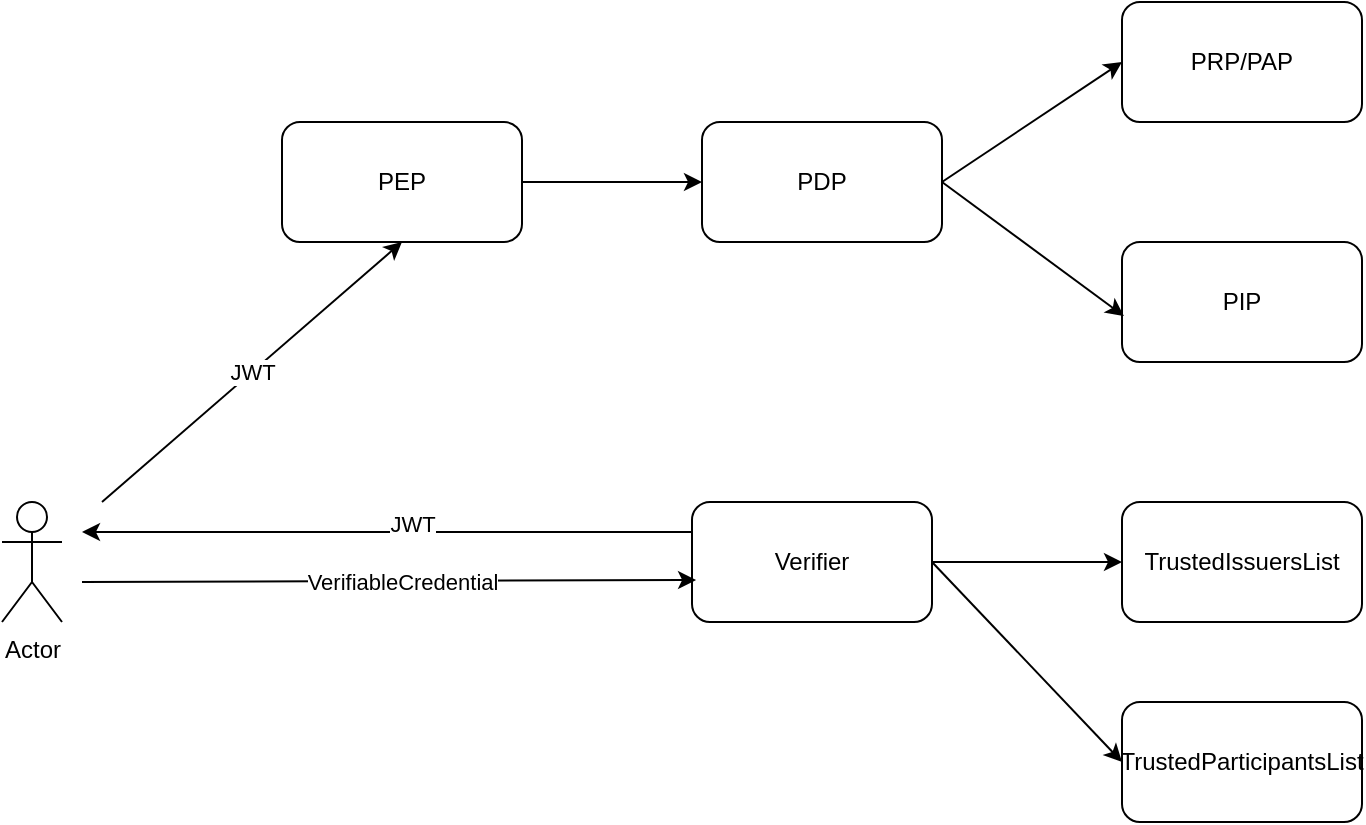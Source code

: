 <mxfile version="21.3.2" type="device">
  <diagram name="Page-1" id="bprYtedmRy179frKg-53">
    <mxGraphModel dx="2284" dy="840" grid="1" gridSize="10" guides="1" tooltips="1" connect="1" arrows="1" fold="1" page="1" pageScale="1" pageWidth="850" pageHeight="1100" math="0" shadow="0">
      <root>
        <mxCell id="0" />
        <mxCell id="1" parent="0" />
        <mxCell id="g9BpfWFpam-Bk-mDH33--1" value="PDP" style="rounded=1;whiteSpace=wrap;html=1;" vertex="1" parent="1">
          <mxGeometry x="250" y="140" width="120" height="60" as="geometry" />
        </mxCell>
        <mxCell id="g9BpfWFpam-Bk-mDH33--2" value="PRP/PAP" style="rounded=1;whiteSpace=wrap;html=1;" vertex="1" parent="1">
          <mxGeometry x="460" y="80" width="120" height="60" as="geometry" />
        </mxCell>
        <mxCell id="g9BpfWFpam-Bk-mDH33--3" value="PIP" style="rounded=1;whiteSpace=wrap;html=1;" vertex="1" parent="1">
          <mxGeometry x="460" y="200" width="120" height="60" as="geometry" />
        </mxCell>
        <mxCell id="g9BpfWFpam-Bk-mDH33--4" value="" style="endArrow=classic;html=1;rounded=0;entryX=0;entryY=0.5;entryDx=0;entryDy=0;exitX=1;exitY=0.5;exitDx=0;exitDy=0;" edge="1" parent="1" source="g9BpfWFpam-Bk-mDH33--1" target="g9BpfWFpam-Bk-mDH33--2">
          <mxGeometry width="50" height="50" relative="1" as="geometry">
            <mxPoint x="190" y="430" as="sourcePoint" />
            <mxPoint x="240" y="380" as="targetPoint" />
          </mxGeometry>
        </mxCell>
        <mxCell id="g9BpfWFpam-Bk-mDH33--5" value="" style="endArrow=classic;html=1;rounded=0;entryX=0.008;entryY=0.617;entryDx=0;entryDy=0;exitX=1;exitY=0.5;exitDx=0;exitDy=0;entryPerimeter=0;" edge="1" parent="1" source="g9BpfWFpam-Bk-mDH33--1" target="g9BpfWFpam-Bk-mDH33--3">
          <mxGeometry width="50" height="50" relative="1" as="geometry">
            <mxPoint x="380" y="170" as="sourcePoint" />
            <mxPoint x="470" y="120" as="targetPoint" />
          </mxGeometry>
        </mxCell>
        <mxCell id="g9BpfWFpam-Bk-mDH33--6" value="PEP" style="rounded=1;whiteSpace=wrap;html=1;" vertex="1" parent="1">
          <mxGeometry x="40" y="140" width="120" height="60" as="geometry" />
        </mxCell>
        <mxCell id="g9BpfWFpam-Bk-mDH33--7" value="" style="endArrow=classic;html=1;rounded=0;exitX=1;exitY=0.5;exitDx=0;exitDy=0;" edge="1" parent="1" source="g9BpfWFpam-Bk-mDH33--6" target="g9BpfWFpam-Bk-mDH33--1">
          <mxGeometry width="50" height="50" relative="1" as="geometry">
            <mxPoint x="150" y="380" as="sourcePoint" />
            <mxPoint x="200" y="330" as="targetPoint" />
          </mxGeometry>
        </mxCell>
        <mxCell id="g9BpfWFpam-Bk-mDH33--8" value="Verifier" style="rounded=1;whiteSpace=wrap;html=1;" vertex="1" parent="1">
          <mxGeometry x="245" y="330" width="120" height="60" as="geometry" />
        </mxCell>
        <mxCell id="g9BpfWFpam-Bk-mDH33--9" value="TrustedIssuersList" style="rounded=1;whiteSpace=wrap;html=1;" vertex="1" parent="1">
          <mxGeometry x="460" y="330" width="120" height="60" as="geometry" />
        </mxCell>
        <mxCell id="g9BpfWFpam-Bk-mDH33--10" value="TrustedParticipantsList" style="rounded=1;whiteSpace=wrap;html=1;" vertex="1" parent="1">
          <mxGeometry x="460" y="430" width="120" height="60" as="geometry" />
        </mxCell>
        <mxCell id="g9BpfWFpam-Bk-mDH33--11" value="" style="endArrow=classic;html=1;rounded=0;exitX=1;exitY=0.5;exitDx=0;exitDy=0;entryX=0;entryY=0.5;entryDx=0;entryDy=0;" edge="1" parent="1" source="g9BpfWFpam-Bk-mDH33--8" target="g9BpfWFpam-Bk-mDH33--9">
          <mxGeometry width="50" height="50" relative="1" as="geometry">
            <mxPoint x="395" y="320" as="sourcePoint" />
            <mxPoint x="445" y="270" as="targetPoint" />
          </mxGeometry>
        </mxCell>
        <mxCell id="g9BpfWFpam-Bk-mDH33--12" value="" style="endArrow=classic;html=1;rounded=0;exitX=1;exitY=0.5;exitDx=0;exitDy=0;entryX=0;entryY=0.5;entryDx=0;entryDy=0;" edge="1" parent="1" source="g9BpfWFpam-Bk-mDH33--8" target="g9BpfWFpam-Bk-mDH33--10">
          <mxGeometry width="50" height="50" relative="1" as="geometry">
            <mxPoint x="395" y="320" as="sourcePoint" />
            <mxPoint x="445" y="270" as="targetPoint" />
          </mxGeometry>
        </mxCell>
        <mxCell id="g9BpfWFpam-Bk-mDH33--13" value="Actor" style="shape=umlActor;verticalLabelPosition=bottom;verticalAlign=top;html=1;outlineConnect=0;" vertex="1" parent="1">
          <mxGeometry x="-100" y="330" width="30" height="60" as="geometry" />
        </mxCell>
        <mxCell id="g9BpfWFpam-Bk-mDH33--14" value="" style="endArrow=classic;html=1;rounded=0;entryX=0.017;entryY=0.65;entryDx=0;entryDy=0;entryPerimeter=0;" edge="1" parent="1" target="g9BpfWFpam-Bk-mDH33--8">
          <mxGeometry width="50" height="50" relative="1" as="geometry">
            <mxPoint x="-60" y="370" as="sourcePoint" />
            <mxPoint x="120" y="310" as="targetPoint" />
          </mxGeometry>
        </mxCell>
        <mxCell id="g9BpfWFpam-Bk-mDH33--15" value="VerifiableCredential" style="edgeLabel;html=1;align=center;verticalAlign=middle;resizable=0;points=[];" vertex="1" connectable="0" parent="g9BpfWFpam-Bk-mDH33--14">
          <mxGeometry x="-0.107" y="4" relative="1" as="geometry">
            <mxPoint x="23" y="4" as="offset" />
          </mxGeometry>
        </mxCell>
        <mxCell id="g9BpfWFpam-Bk-mDH33--16" value="" style="endArrow=classic;html=1;rounded=0;exitX=0;exitY=0.25;exitDx=0;exitDy=0;" edge="1" parent="1" source="g9BpfWFpam-Bk-mDH33--8">
          <mxGeometry width="50" height="50" relative="1" as="geometry">
            <mxPoint x="50" y="370" as="sourcePoint" />
            <mxPoint x="-60" y="345" as="targetPoint" />
          </mxGeometry>
        </mxCell>
        <mxCell id="g9BpfWFpam-Bk-mDH33--17" value="JWT" style="edgeLabel;html=1;align=center;verticalAlign=middle;resizable=0;points=[];" vertex="1" connectable="0" parent="g9BpfWFpam-Bk-mDH33--16">
          <mxGeometry x="-0.082" y="-4" relative="1" as="geometry">
            <mxPoint as="offset" />
          </mxGeometry>
        </mxCell>
        <mxCell id="g9BpfWFpam-Bk-mDH33--18" value="JWT" style="endArrow=classic;html=1;rounded=0;entryX=0.5;entryY=1;entryDx=0;entryDy=0;" edge="1" parent="1" target="g9BpfWFpam-Bk-mDH33--6">
          <mxGeometry width="50" height="50" relative="1" as="geometry">
            <mxPoint x="-50" y="330" as="sourcePoint" />
            <mxPoint x="30" y="250" as="targetPoint" />
          </mxGeometry>
        </mxCell>
      </root>
    </mxGraphModel>
  </diagram>
</mxfile>
